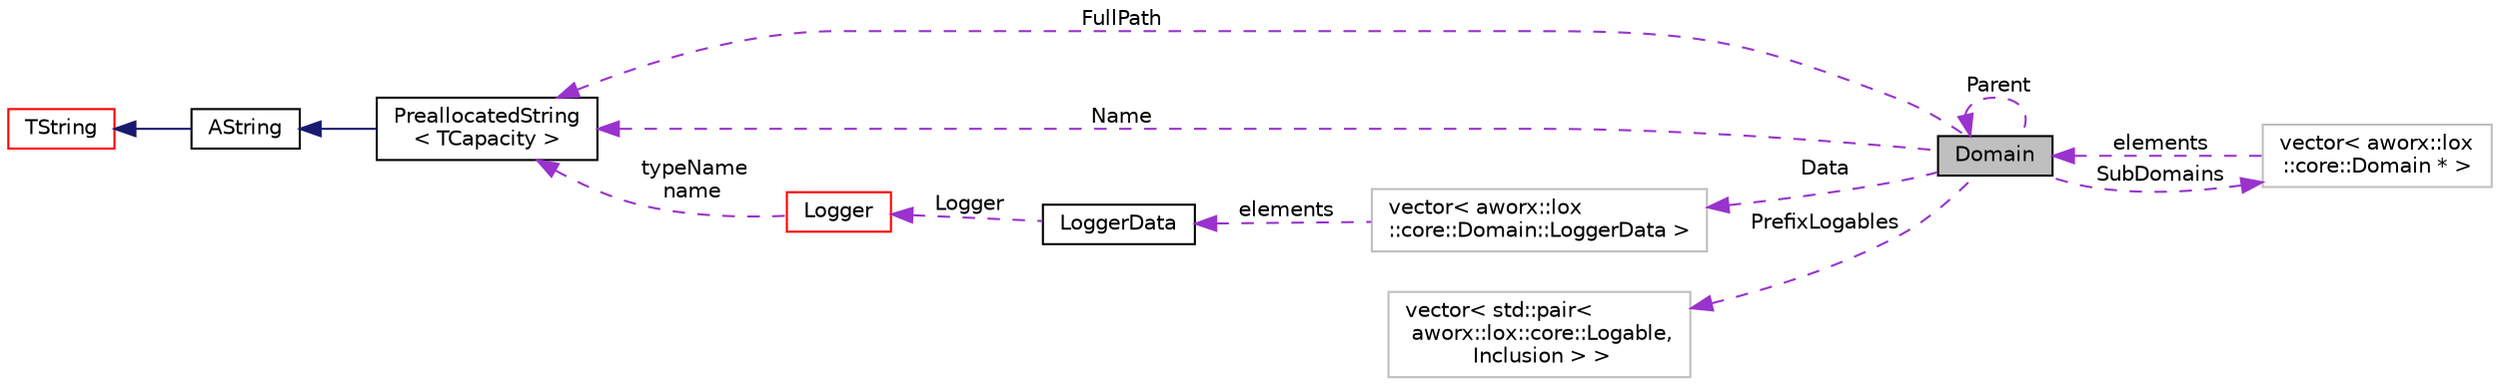 digraph "Domain"
{
  edge [fontname="Helvetica",fontsize="10",labelfontname="Helvetica",labelfontsize="10"];
  node [fontname="Helvetica",fontsize="10",shape=record];
  rankdir="LR";
  Node1 [label="Domain",height=0.2,width=0.4,color="black", fillcolor="grey75", style="filled", fontcolor="black"];
  Node5 [label="vector\< aworx::lox\l::core::Domain::LoggerData \>",height=0.2,width=0.4,color="grey75", fillcolor="white", style="filled"];
  Node9 [label="vector\< std::pair\<\l aworx::lox::core::Logable,\l Inclusion \> \>",height=0.2,width=0.4,color="grey75", fillcolor="white", style="filled"];
  Node10 [label="vector\< aworx::lox\l::core::Domain * \>",height=0.2,width=0.4,color="grey75", fillcolor="white", style="filled"];
  Node2 [label="PreallocatedString\l\< TCapacity \>",height=0.2,width=0.4,color="black", fillcolor="white", style="filled",URL="$classaworx_1_1lib_1_1strings_1_1PreallocatedString.html"];
  Node1 -> Node1 [dir="back",color="darkorchid3",fontsize="10",style="dashed",label=" Parent" ,fontname="Helvetica"];
  Node1 -> Node10 [dir="back",color="darkorchid3",fontsize="10",style="dashed",label=" elements" ,fontname="Helvetica"];
  Node2 -> Node1 [dir="back",color="darkorchid3",fontsize="10",style="dashed",label=" FullPath" ,fontname="Helvetica"];
  Node2 -> Node1 [dir="back",color="darkorchid3",fontsize="10",style="dashed",label=" Name" ,fontname="Helvetica"];
  Node2 -> Node7 [dir="back",color="darkorchid3",fontsize="10",style="dashed",label=" typeName\nname" ,fontname="Helvetica"];
  Node3 -> Node2 [dir="back",color="midnightblue",fontsize="10",style="solid",fontname="Helvetica"];
  Node4 -> Node3 [dir="back",color="midnightblue",fontsize="10",style="solid",fontname="Helvetica"];
  Node5 -> Node1 [dir="back",color="darkorchid3",fontsize="10",style="dashed",label=" Data" ,fontname="Helvetica"];
  Node6 -> Node5 [dir="back",color="darkorchid3",fontsize="10",style="dashed",label=" elements" ,fontname="Helvetica"];
  Node7 -> Node6 [dir="back",color="darkorchid3",fontsize="10",style="dashed",label=" Logger" ,fontname="Helvetica"];
  Node9 -> Node1 [dir="back",color="darkorchid3",fontsize="10",style="dashed",label=" PrefixLogables" ,fontname="Helvetica"];
  Node10 -> Node1 [dir="back",color="darkorchid3",fontsize="10",style="dashed",label=" SubDomains" ,fontname="Helvetica"];
  Node3 [label="AString",height=0.2,width=0.4,color="black", fillcolor="white", style="filled",URL="$classaworx_1_1lib_1_1strings_1_1AString.html"];
  Node4 [label="TString",height=0.2,width=0.4,color="red", fillcolor="white", style="filled",URL="$classaworx_1_1lib_1_1strings_1_1TString.html"];
  Node6 [label="LoggerData",height=0.2,width=0.4,color="black", fillcolor="white", style="filled",URL="$structaworx_1_1lox_1_1core_1_1Domain_1_1LoggerData.html"];
  Node7 [label="Logger",height=0.2,width=0.4,color="red", fillcolor="white", style="filled",URL="$classaworx_1_1lox_1_1core_1_1Logger.html"];
}

